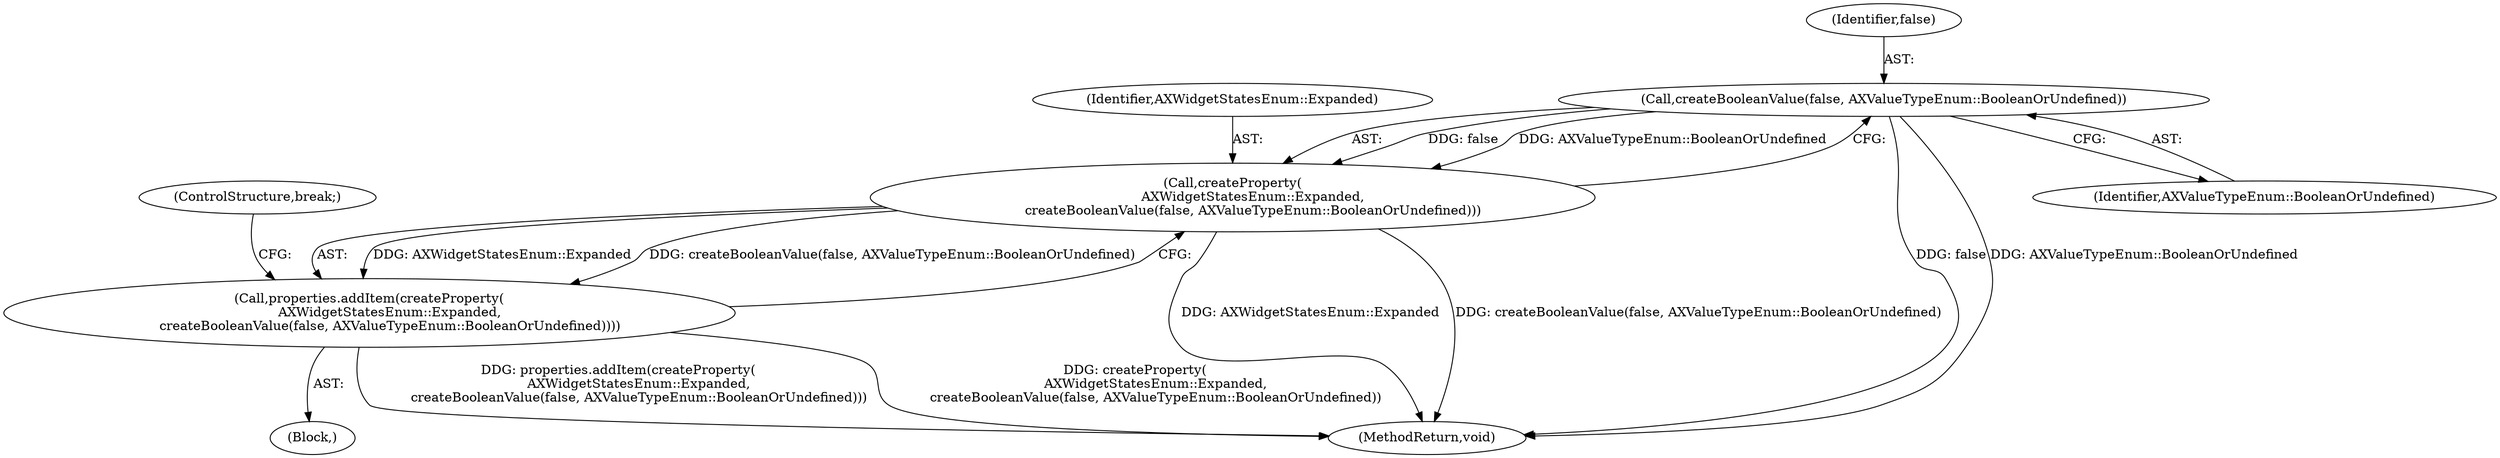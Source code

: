 digraph "0_Chrome_d27468a832d5316884bd02f459cbf493697fd7e1_32@API" {
"1000156" [label="(Call,createBooleanValue(false, AXValueTypeEnum::BooleanOrUndefined))"];
"1000154" [label="(Call,createProperty(\n          AXWidgetStatesEnum::Expanded,\n          createBooleanValue(false, AXValueTypeEnum::BooleanOrUndefined)))"];
"1000153" [label="(Call,properties.addItem(createProperty(\n          AXWidgetStatesEnum::Expanded,\n          createBooleanValue(false, AXValueTypeEnum::BooleanOrUndefined))))"];
"1000157" [label="(Identifier,false)"];
"1000154" [label="(Call,createProperty(\n          AXWidgetStatesEnum::Expanded,\n          createBooleanValue(false, AXValueTypeEnum::BooleanOrUndefined)))"];
"1000159" [label="(ControlStructure,break;)"];
"1000156" [label="(Call,createBooleanValue(false, AXValueTypeEnum::BooleanOrUndefined))"];
"1000225" [label="(MethodReturn,void)"];
"1000153" [label="(Call,properties.addItem(createProperty(\n          AXWidgetStatesEnum::Expanded,\n          createBooleanValue(false, AXValueTypeEnum::BooleanOrUndefined))))"];
"1000155" [label="(Identifier,AXWidgetStatesEnum::Expanded)"];
"1000149" [label="(Block,)"];
"1000158" [label="(Identifier,AXValueTypeEnum::BooleanOrUndefined)"];
"1000156" -> "1000154"  [label="AST: "];
"1000156" -> "1000158"  [label="CFG: "];
"1000157" -> "1000156"  [label="AST: "];
"1000158" -> "1000156"  [label="AST: "];
"1000154" -> "1000156"  [label="CFG: "];
"1000156" -> "1000225"  [label="DDG: false"];
"1000156" -> "1000225"  [label="DDG: AXValueTypeEnum::BooleanOrUndefined"];
"1000156" -> "1000154"  [label="DDG: false"];
"1000156" -> "1000154"  [label="DDG: AXValueTypeEnum::BooleanOrUndefined"];
"1000154" -> "1000153"  [label="AST: "];
"1000155" -> "1000154"  [label="AST: "];
"1000153" -> "1000154"  [label="CFG: "];
"1000154" -> "1000225"  [label="DDG: AXWidgetStatesEnum::Expanded"];
"1000154" -> "1000225"  [label="DDG: createBooleanValue(false, AXValueTypeEnum::BooleanOrUndefined)"];
"1000154" -> "1000153"  [label="DDG: AXWidgetStatesEnum::Expanded"];
"1000154" -> "1000153"  [label="DDG: createBooleanValue(false, AXValueTypeEnum::BooleanOrUndefined)"];
"1000153" -> "1000149"  [label="AST: "];
"1000159" -> "1000153"  [label="CFG: "];
"1000153" -> "1000225"  [label="DDG: properties.addItem(createProperty(\n          AXWidgetStatesEnum::Expanded,\n          createBooleanValue(false, AXValueTypeEnum::BooleanOrUndefined)))"];
"1000153" -> "1000225"  [label="DDG: createProperty(\n          AXWidgetStatesEnum::Expanded,\n          createBooleanValue(false, AXValueTypeEnum::BooleanOrUndefined))"];
}
